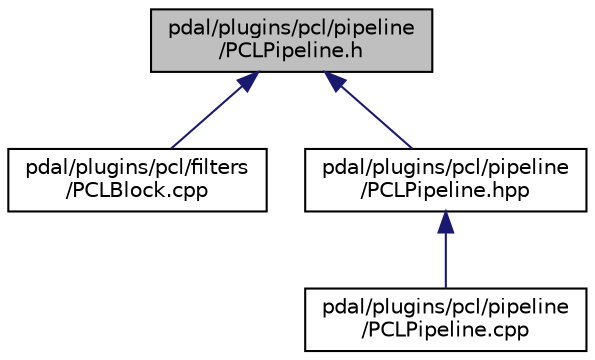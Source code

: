 digraph "pdal/plugins/pcl/pipeline/PCLPipeline.h"
{
  edge [fontname="Helvetica",fontsize="10",labelfontname="Helvetica",labelfontsize="10"];
  node [fontname="Helvetica",fontsize="10",shape=record];
  Node1 [label="pdal/plugins/pcl/pipeline\l/PCLPipeline.h",height=0.2,width=0.4,color="black", fillcolor="grey75", style="filled", fontcolor="black"];
  Node1 -> Node2 [dir="back",color="midnightblue",fontsize="10",style="solid",fontname="Helvetica"];
  Node2 [label="pdal/plugins/pcl/filters\l/PCLBlock.cpp",height=0.2,width=0.4,color="black", fillcolor="white", style="filled",URL="$PCLBlock_8cpp.html"];
  Node1 -> Node3 [dir="back",color="midnightblue",fontsize="10",style="solid",fontname="Helvetica"];
  Node3 [label="pdal/plugins/pcl/pipeline\l/PCLPipeline.hpp",height=0.2,width=0.4,color="black", fillcolor="white", style="filled",URL="$PCLPipeline_8hpp.html"];
  Node3 -> Node4 [dir="back",color="midnightblue",fontsize="10",style="solid",fontname="Helvetica"];
  Node4 [label="pdal/plugins/pcl/pipeline\l/PCLPipeline.cpp",height=0.2,width=0.4,color="black", fillcolor="white", style="filled",URL="$PCLPipeline_8cpp.html"];
}
